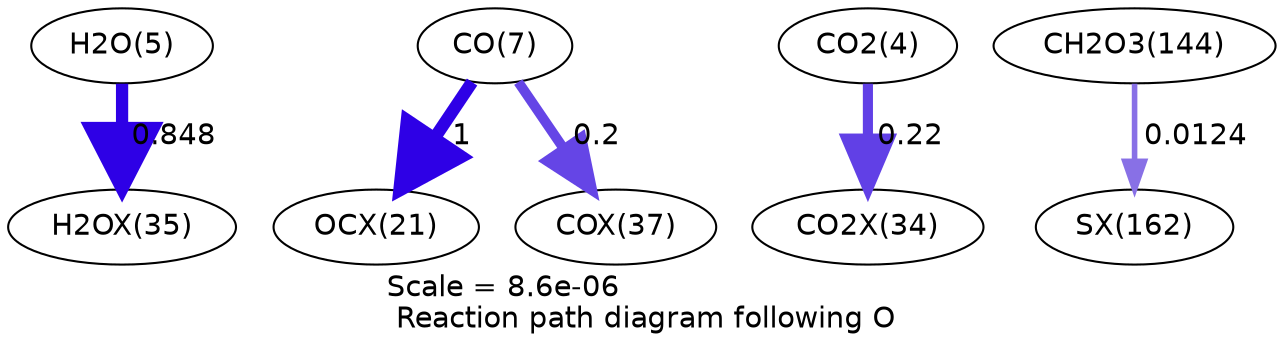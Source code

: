 digraph reaction_paths {
center=1;
s7 -> s35[fontname="Helvetica", penwidth=5.88, arrowsize=2.94, color="0.7, 1.35, 0.9"
, label=" 0.848"];
s9 -> s26[fontname="Helvetica", penwidth=6, arrowsize=3, color="0.7, 1.5, 0.9"
, label=" 1"];
s9 -> s37[fontname="Helvetica", penwidth=4.78, arrowsize=2.39, color="0.7, 0.7, 0.9"
, label=" 0.2"];
s6 -> s34[fontname="Helvetica", penwidth=4.86, arrowsize=2.43, color="0.7, 0.72, 0.9"
, label=" 0.22"];
s22 -> s43[fontname="Helvetica", penwidth=2.68, arrowsize=1.34, color="0.7, 0.512, 0.9"
, label=" 0.0124"];
s6 [ fontname="Helvetica", label="CO2(4)"];
s7 [ fontname="Helvetica", label="H2O(5)"];
s9 [ fontname="Helvetica", label="CO(7)"];
s22 [ fontname="Helvetica", label="CH2O3(144)"];
s26 [ fontname="Helvetica", label="OCX(21)"];
s34 [ fontname="Helvetica", label="CO2X(34)"];
s35 [ fontname="Helvetica", label="H2OX(35)"];
s37 [ fontname="Helvetica", label="COX(37)"];
s43 [ fontname="Helvetica", label="SX(162)"];
 label = "Scale = 8.6e-06\l Reaction path diagram following O";
 fontname = "Helvetica";
}
